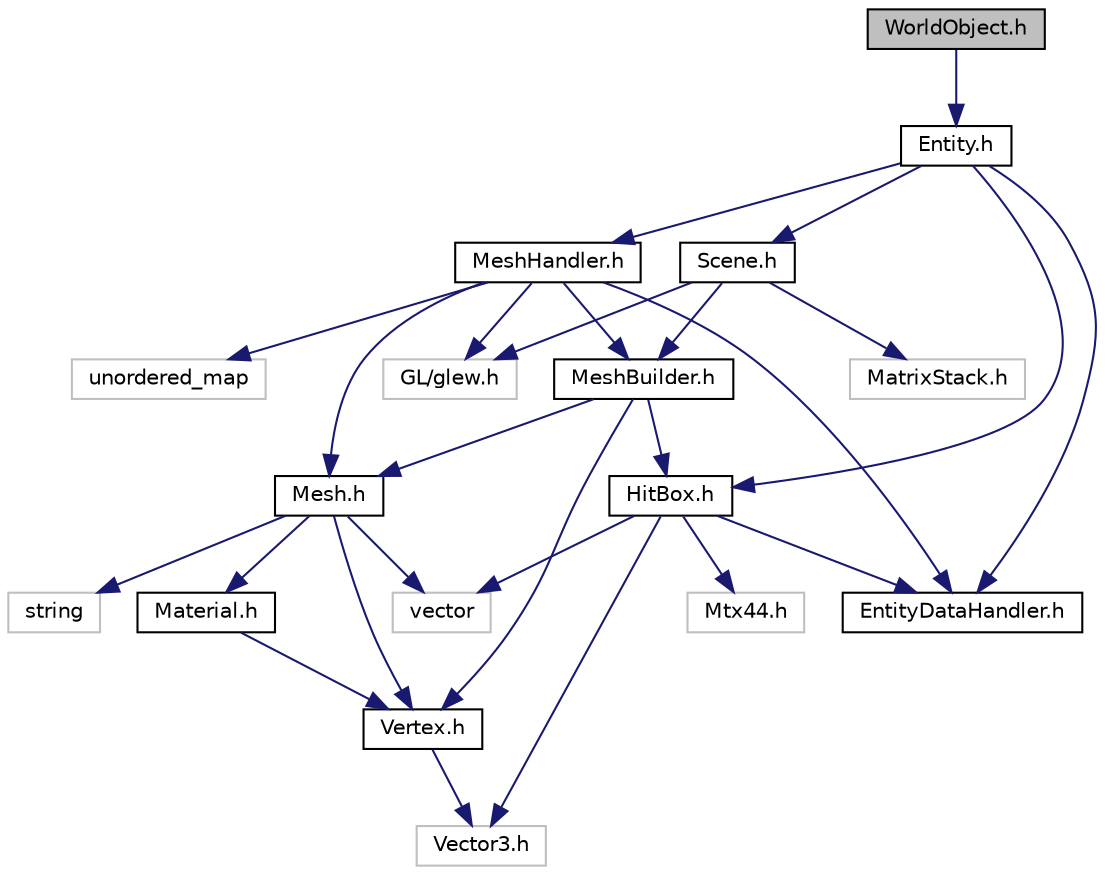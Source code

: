 digraph "WorldObject.h"
{
 // LATEX_PDF_SIZE
  edge [fontname="Helvetica",fontsize="10",labelfontname="Helvetica",labelfontsize="10"];
  node [fontname="Helvetica",fontsize="10",shape=record];
  Node1 [label="WorldObject.h",height=0.2,width=0.4,color="black", fillcolor="grey75", style="filled", fontcolor="black",tooltip="WorldObject Entity usually used for Buildings, Trees etc."];
  Node1 -> Node2 [color="midnightblue",fontsize="10",style="solid"];
  Node2 [label="Entity.h",height=0.2,width=0.4,color="black", fillcolor="white", style="filled",URL="$_entity_8h.html",tooltip="Entity System encapsulating all attributes of something \"Living\"."];
  Node2 -> Node3 [color="midnightblue",fontsize="10",style="solid"];
  Node3 [label="MeshHandler.h",height=0.2,width=0.4,color="black", fillcolor="white", style="filled",URL="$_mesh_handler_8h.html",tooltip="Provides a Universal Mesh List for all Scenes to use."];
  Node3 -> Node4 [color="midnightblue",fontsize="10",style="solid"];
  Node4 [label="Mesh.h",height=0.2,width=0.4,color="black", fillcolor="white", style="filled",URL="$_mesh_8h_source.html",tooltip=" "];
  Node4 -> Node5 [color="midnightblue",fontsize="10",style="solid"];
  Node5 [label="string",height=0.2,width=0.4,color="grey75", fillcolor="white", style="filled",tooltip=" "];
  Node4 -> Node6 [color="midnightblue",fontsize="10",style="solid"];
  Node6 [label="vector",height=0.2,width=0.4,color="grey75", fillcolor="white", style="filled",tooltip=" "];
  Node4 -> Node7 [color="midnightblue",fontsize="10",style="solid"];
  Node7 [label="Vertex.h",height=0.2,width=0.4,color="black", fillcolor="white", style="filled",URL="$_vertex_8h.html",tooltip="Hanldes attributes of a Vertex Object."];
  Node7 -> Node8 [color="midnightblue",fontsize="10",style="solid"];
  Node8 [label="Vector3.h",height=0.2,width=0.4,color="grey75", fillcolor="white", style="filled",tooltip=" "];
  Node4 -> Node9 [color="midnightblue",fontsize="10",style="solid"];
  Node9 [label="Material.h",height=0.2,width=0.4,color="black", fillcolor="white", style="filled",URL="$_material_8h.html",tooltip="Game object's Material attributes."];
  Node9 -> Node7 [color="midnightblue",fontsize="10",style="solid"];
  Node3 -> Node10 [color="midnightblue",fontsize="10",style="solid"];
  Node10 [label="MeshBuilder.h",height=0.2,width=0.4,color="black", fillcolor="white", style="filled",URL="$_mesh_builder_8h_source.html",tooltip=" "];
  Node10 -> Node4 [color="midnightblue",fontsize="10",style="solid"];
  Node10 -> Node7 [color="midnightblue",fontsize="10",style="solid"];
  Node10 -> Node11 [color="midnightblue",fontsize="10",style="solid"];
  Node11 [label="HitBox.h",height=0.2,width=0.4,color="black", fillcolor="white", style="filled",URL="$_hit_box_8h.html",tooltip="Handles all the collision checks in this file."];
  Node11 -> Node8 [color="midnightblue",fontsize="10",style="solid"];
  Node11 -> Node12 [color="midnightblue",fontsize="10",style="solid"];
  Node12 [label="EntityDataHandler.h",height=0.2,width=0.4,color="black", fillcolor="white", style="filled",URL="$_entity_data_handler_8h.html",tooltip="Handles all World Attributes of an Entity."];
  Node11 -> Node13 [color="midnightblue",fontsize="10",style="solid"];
  Node13 [label="Mtx44.h",height=0.2,width=0.4,color="grey75", fillcolor="white", style="filled",tooltip=" "];
  Node11 -> Node6 [color="midnightblue",fontsize="10",style="solid"];
  Node3 -> Node12 [color="midnightblue",fontsize="10",style="solid"];
  Node3 -> Node14 [color="midnightblue",fontsize="10",style="solid"];
  Node14 [label="GL/glew.h",height=0.2,width=0.4,color="grey75", fillcolor="white", style="filled",tooltip=" "];
  Node3 -> Node15 [color="midnightblue",fontsize="10",style="solid"];
  Node15 [label="unordered_map",height=0.2,width=0.4,color="grey75", fillcolor="white", style="filled",tooltip=" "];
  Node2 -> Node11 [color="midnightblue",fontsize="10",style="solid"];
  Node2 -> Node12 [color="midnightblue",fontsize="10",style="solid"];
  Node2 -> Node16 [color="midnightblue",fontsize="10",style="solid"];
  Node16 [label="Scene.h",height=0.2,width=0.4,color="black", fillcolor="white", style="filled",URL="$_scene_8h.html",tooltip="Abstract Class of Scenes, used to remove repeate codes from Individual Scenes and make it simpler to ..."];
  Node16 -> Node17 [color="midnightblue",fontsize="10",style="solid"];
  Node17 [label="MatrixStack.h",height=0.2,width=0.4,color="grey75", fillcolor="white", style="filled",tooltip=" "];
  Node16 -> Node10 [color="midnightblue",fontsize="10",style="solid"];
  Node16 -> Node14 [color="midnightblue",fontsize="10",style="solid"];
}
